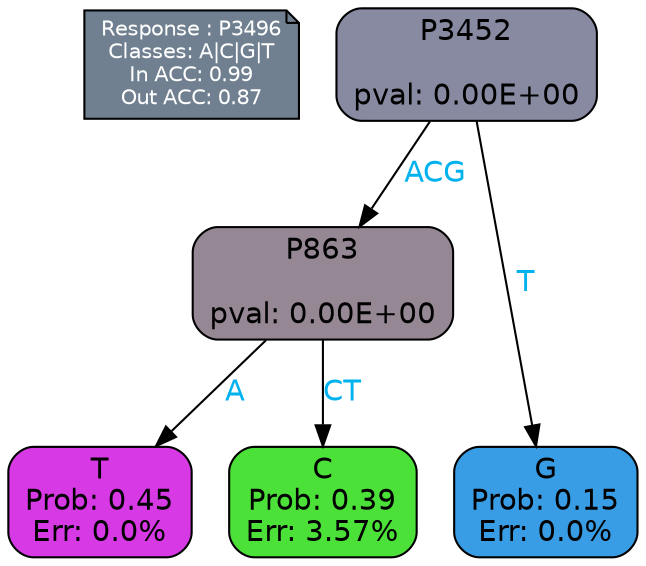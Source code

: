 digraph Tree {
node [shape=box, style="filled, rounded", color="black", fontname=helvetica] ;
graph [ranksep=equally, splines=polylines, bgcolor=transparent, dpi=600] ;
edge [fontname=helvetica] ;
LEGEND [label="Response : P3496
Classes: A|C|G|T
In ACC: 0.99
Out ACC: 0.87
",shape=note,align=left,style=filled,fillcolor="slategray",fontcolor="white",fontsize=10];1 [label="P3452

pval: 0.00E+00", fillcolor="#878aa1"] ;
2 [label="P863

pval: 0.00E+00", fillcolor="#968794"] ;
3 [label="T
Prob: 0.45
Err: 0.0%", fillcolor="#d739e5"] ;
4 [label="C
Prob: 0.39
Err: 3.57%", fillcolor="#4ce139"] ;
5 [label="G
Prob: 0.15
Err: 0.0%", fillcolor="#399de5"] ;
1 -> 2 [label="ACG",fontcolor=deepskyblue2] ;
1 -> 5 [label="T",fontcolor=deepskyblue2] ;
2 -> 3 [label="A",fontcolor=deepskyblue2] ;
2 -> 4 [label="CT",fontcolor=deepskyblue2] ;
{rank = same; 3;4;5;}{rank = same; LEGEND;1;}}